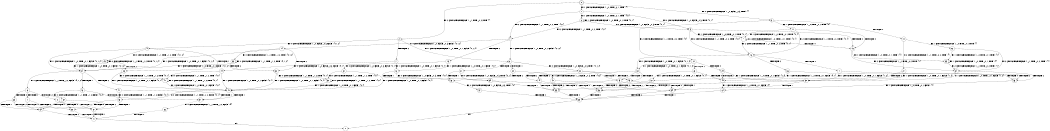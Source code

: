digraph BCG {
size = "7, 10.5";
center = TRUE;
node [shape = circle];
0 [peripheries = 2];
0 -> 1 [label = "EX !1 !ATOMIC_EXCH_BRANCH (1, +0, TRUE, +0, 1, TRUE) !{}"];
0 -> 2 [label = "EX !2 !ATOMIC_EXCH_BRANCH (1, +1, TRUE, +0, 2, TRUE) !{}"];
0 -> 3 [label = "EX !0 !ATOMIC_EXCH_BRANCH (1, +0, FALSE, +0, 3, TRUE) !{}"];
1 -> 4 [label = "EX !2 !ATOMIC_EXCH_BRANCH (1, +1, TRUE, +0, 2, TRUE) !{0, 1}"];
1 -> 5 [label = "EX !0 !ATOMIC_EXCH_BRANCH (1, +0, FALSE, +0, 3, TRUE) !{0, 1}"];
1 -> 6 [label = "EX !1 !ATOMIC_EXCH_BRANCH (1, +0, TRUE, +0, 1, TRUE) !{0, 1}"];
2 -> 7 [label = "TERMINATE !2"];
2 -> 8 [label = "EX !1 !ATOMIC_EXCH_BRANCH (1, +0, TRUE, +0, 1, FALSE) !{0, 1, 2}"];
2 -> 9 [label = "EX !0 !ATOMIC_EXCH_BRANCH (1, +0, FALSE, +0, 3, FALSE) !{0, 1, 2}"];
3 -> 10 [label = "TERMINATE !0"];
3 -> 11 [label = "EX !1 !ATOMIC_EXCH_BRANCH (1, +0, TRUE, +0, 1, TRUE) !{0}"];
3 -> 12 [label = "EX !2 !ATOMIC_EXCH_BRANCH (1, +1, TRUE, +0, 2, TRUE) !{0}"];
4 -> 13 [label = "TERMINATE !2"];
4 -> 14 [label = "EX !0 !ATOMIC_EXCH_BRANCH (1, +0, FALSE, +0, 3, FALSE) !{0, 1, 2}"];
4 -> 8 [label = "EX !1 !ATOMIC_EXCH_BRANCH (1, +0, TRUE, +0, 1, FALSE) !{0, 1, 2}"];
5 -> 15 [label = "TERMINATE !0"];
5 -> 16 [label = "EX !2 !ATOMIC_EXCH_BRANCH (1, +1, TRUE, +0, 2, TRUE) !{0, 1}"];
5 -> 17 [label = "EX !1 !ATOMIC_EXCH_BRANCH (1, +0, TRUE, +0, 1, TRUE) !{0, 1}"];
6 -> 4 [label = "EX !2 !ATOMIC_EXCH_BRANCH (1, +1, TRUE, +0, 2, TRUE) !{0, 1}"];
6 -> 5 [label = "EX !0 !ATOMIC_EXCH_BRANCH (1, +0, FALSE, +0, 3, TRUE) !{0, 1}"];
6 -> 6 [label = "EX !1 !ATOMIC_EXCH_BRANCH (1, +0, TRUE, +0, 1, TRUE) !{0, 1}"];
7 -> 18 [label = "EX !1 !ATOMIC_EXCH_BRANCH (1, +0, TRUE, +0, 1, FALSE) !{0, 1}"];
7 -> 19 [label = "EX !0 !ATOMIC_EXCH_BRANCH (1, +0, FALSE, +0, 3, FALSE) !{0, 1}"];
8 -> 20 [label = "TERMINATE !1"];
8 -> 21 [label = "TERMINATE !2"];
8 -> 22 [label = "EX !0 !ATOMIC_EXCH_BRANCH (1, +0, FALSE, +0, 3, TRUE) !{0, 1, 2}"];
9 -> 23 [label = "TERMINATE !2"];
9 -> 24 [label = "EX !1 !ATOMIC_EXCH_BRANCH (1, +0, TRUE, +0, 1, FALSE) !{0, 1, 2}"];
9 -> 25 [label = "EX !0 !ATOMIC_EXCH_BRANCH (1, +1, TRUE, +1, 2, TRUE) !{0, 1, 2}"];
10 -> 26 [label = "EX !1 !ATOMIC_EXCH_BRANCH (1, +0, TRUE, +0, 1, TRUE) !{}"];
10 -> 27 [label = "EX !2 !ATOMIC_EXCH_BRANCH (1, +1, TRUE, +0, 2, TRUE) !{}"];
11 -> 15 [label = "TERMINATE !0"];
11 -> 16 [label = "EX !2 !ATOMIC_EXCH_BRANCH (1, +1, TRUE, +0, 2, TRUE) !{0, 1}"];
11 -> 17 [label = "EX !1 !ATOMIC_EXCH_BRANCH (1, +0, TRUE, +0, 1, TRUE) !{0, 1}"];
12 -> 28 [label = "TERMINATE !2"];
12 -> 29 [label = "TERMINATE !0"];
12 -> 30 [label = "EX !1 !ATOMIC_EXCH_BRANCH (1, +0, TRUE, +0, 1, FALSE) !{0, 1, 2}"];
13 -> 31 [label = "EX !0 !ATOMIC_EXCH_BRANCH (1, +0, FALSE, +0, 3, FALSE) !{0, 1}"];
13 -> 18 [label = "EX !1 !ATOMIC_EXCH_BRANCH (1, +0, TRUE, +0, 1, FALSE) !{0, 1}"];
14 -> 32 [label = "TERMINATE !2"];
14 -> 24 [label = "EX !1 !ATOMIC_EXCH_BRANCH (1, +0, TRUE, +0, 1, FALSE) !{0, 1, 2}"];
14 -> 33 [label = "EX !0 !ATOMIC_EXCH_BRANCH (1, +1, TRUE, +1, 2, TRUE) !{0, 1, 2}"];
15 -> 34 [label = "EX !2 !ATOMIC_EXCH_BRANCH (1, +1, TRUE, +0, 2, TRUE) !{1}"];
15 -> 35 [label = "EX !1 !ATOMIC_EXCH_BRANCH (1, +0, TRUE, +0, 1, TRUE) !{1}"];
16 -> 36 [label = "TERMINATE !2"];
16 -> 37 [label = "TERMINATE !0"];
16 -> 30 [label = "EX !1 !ATOMIC_EXCH_BRANCH (1, +0, TRUE, +0, 1, FALSE) !{0, 1, 2}"];
17 -> 15 [label = "TERMINATE !0"];
17 -> 16 [label = "EX !2 !ATOMIC_EXCH_BRANCH (1, +1, TRUE, +0, 2, TRUE) !{0, 1}"];
17 -> 17 [label = "EX !1 !ATOMIC_EXCH_BRANCH (1, +0, TRUE, +0, 1, TRUE) !{0, 1}"];
18 -> 38 [label = "TERMINATE !1"];
18 -> 39 [label = "EX !0 !ATOMIC_EXCH_BRANCH (1, +0, FALSE, +0, 3, TRUE) !{0, 1}"];
19 -> 40 [label = "EX !1 !ATOMIC_EXCH_BRANCH (1, +0, TRUE, +0, 1, FALSE) !{0, 1}"];
19 -> 41 [label = "EX !0 !ATOMIC_EXCH_BRANCH (1, +1, TRUE, +1, 2, TRUE) !{0, 1}"];
20 -> 38 [label = "TERMINATE !2"];
20 -> 42 [label = "EX !0 !ATOMIC_EXCH_BRANCH (1, +0, FALSE, +0, 3, TRUE) !{0, 2}"];
21 -> 38 [label = "TERMINATE !1"];
21 -> 39 [label = "EX !0 !ATOMIC_EXCH_BRANCH (1, +0, FALSE, +0, 3, TRUE) !{0, 1}"];
22 -> 43 [label = "TERMINATE !1"];
22 -> 44 [label = "TERMINATE !2"];
22 -> 45 [label = "TERMINATE !0"];
23 -> 40 [label = "EX !1 !ATOMIC_EXCH_BRANCH (1, +0, TRUE, +0, 1, FALSE) !{0, 1}"];
23 -> 41 [label = "EX !0 !ATOMIC_EXCH_BRANCH (1, +1, TRUE, +1, 2, TRUE) !{0, 1}"];
24 -> 46 [label = "TERMINATE !1"];
24 -> 47 [label = "TERMINATE !2"];
24 -> 48 [label = "EX !0 !ATOMIC_EXCH_BRANCH (1, +1, TRUE, +1, 2, FALSE) !{0, 1, 2}"];
25 -> 23 [label = "TERMINATE !2"];
25 -> 24 [label = "EX !1 !ATOMIC_EXCH_BRANCH (1, +0, TRUE, +0, 1, FALSE) !{0, 1, 2}"];
25 -> 25 [label = "EX !0 !ATOMIC_EXCH_BRANCH (1, +1, TRUE, +1, 2, TRUE) !{0, 1, 2}"];
26 -> 34 [label = "EX !2 !ATOMIC_EXCH_BRANCH (1, +1, TRUE, +0, 2, TRUE) !{1}"];
26 -> 35 [label = "EX !1 !ATOMIC_EXCH_BRANCH (1, +0, TRUE, +0, 1, TRUE) !{1}"];
27 -> 49 [label = "TERMINATE !2"];
27 -> 50 [label = "EX !1 !ATOMIC_EXCH_BRANCH (1, +0, TRUE, +0, 1, FALSE) !{1, 2}"];
28 -> 49 [label = "TERMINATE !0"];
28 -> 51 [label = "EX !1 !ATOMIC_EXCH_BRANCH (1, +0, TRUE, +0, 1, FALSE) !{0, 1}"];
29 -> 49 [label = "TERMINATE !2"];
29 -> 50 [label = "EX !1 !ATOMIC_EXCH_BRANCH (1, +0, TRUE, +0, 1, FALSE) !{1, 2}"];
30 -> 43 [label = "TERMINATE !1"];
30 -> 44 [label = "TERMINATE !2"];
30 -> 45 [label = "TERMINATE !0"];
31 -> 40 [label = "EX !1 !ATOMIC_EXCH_BRANCH (1, +0, TRUE, +0, 1, FALSE) !{0, 1}"];
31 -> 52 [label = "EX !0 !ATOMIC_EXCH_BRANCH (1, +1, TRUE, +1, 2, TRUE) !{0, 1}"];
32 -> 40 [label = "EX !1 !ATOMIC_EXCH_BRANCH (1, +0, TRUE, +0, 1, FALSE) !{0, 1}"];
32 -> 52 [label = "EX !0 !ATOMIC_EXCH_BRANCH (1, +1, TRUE, +1, 2, TRUE) !{0, 1}"];
33 -> 32 [label = "TERMINATE !2"];
33 -> 24 [label = "EX !1 !ATOMIC_EXCH_BRANCH (1, +0, TRUE, +0, 1, FALSE) !{0, 1, 2}"];
33 -> 33 [label = "EX !0 !ATOMIC_EXCH_BRANCH (1, +1, TRUE, +1, 2, TRUE) !{0, 1, 2}"];
34 -> 53 [label = "TERMINATE !2"];
34 -> 50 [label = "EX !1 !ATOMIC_EXCH_BRANCH (1, +0, TRUE, +0, 1, FALSE) !{1, 2}"];
35 -> 34 [label = "EX !2 !ATOMIC_EXCH_BRANCH (1, +1, TRUE, +0, 2, TRUE) !{1}"];
35 -> 35 [label = "EX !1 !ATOMIC_EXCH_BRANCH (1, +0, TRUE, +0, 1, TRUE) !{1}"];
36 -> 53 [label = "TERMINATE !0"];
36 -> 51 [label = "EX !1 !ATOMIC_EXCH_BRANCH (1, +0, TRUE, +0, 1, FALSE) !{0, 1}"];
37 -> 53 [label = "TERMINATE !2"];
37 -> 50 [label = "EX !1 !ATOMIC_EXCH_BRANCH (1, +0, TRUE, +0, 1, FALSE) !{1, 2}"];
38 -> 54 [label = "EX !0 !ATOMIC_EXCH_BRANCH (1, +0, FALSE, +0, 3, TRUE) !{0}"];
39 -> 55 [label = "TERMINATE !1"];
39 -> 56 [label = "TERMINATE !0"];
40 -> 57 [label = "TERMINATE !1"];
40 -> 58 [label = "EX !0 !ATOMIC_EXCH_BRANCH (1, +1, TRUE, +1, 2, FALSE) !{0, 1}"];
41 -> 40 [label = "EX !1 !ATOMIC_EXCH_BRANCH (1, +0, TRUE, +0, 1, FALSE) !{0, 1}"];
41 -> 41 [label = "EX !0 !ATOMIC_EXCH_BRANCH (1, +1, TRUE, +1, 2, TRUE) !{0, 1}"];
42 -> 55 [label = "TERMINATE !2"];
42 -> 59 [label = "TERMINATE !0"];
43 -> 55 [label = "TERMINATE !2"];
43 -> 59 [label = "TERMINATE !0"];
44 -> 55 [label = "TERMINATE !1"];
44 -> 56 [label = "TERMINATE !0"];
45 -> 59 [label = "TERMINATE !1"];
45 -> 56 [label = "TERMINATE !2"];
46 -> 57 [label = "TERMINATE !2"];
46 -> 60 [label = "EX !0 !ATOMIC_EXCH_BRANCH (1, +1, TRUE, +1, 2, FALSE) !{0, 2}"];
47 -> 57 [label = "TERMINATE !1"];
47 -> 58 [label = "EX !0 !ATOMIC_EXCH_BRANCH (1, +1, TRUE, +1, 2, FALSE) !{0, 1}"];
48 -> 61 [label = "TERMINATE !1"];
48 -> 62 [label = "TERMINATE !2"];
48 -> 63 [label = "TERMINATE !0"];
49 -> 64 [label = "EX !1 !ATOMIC_EXCH_BRANCH (1, +0, TRUE, +0, 1, FALSE) !{1}"];
50 -> 59 [label = "TERMINATE !1"];
50 -> 56 [label = "TERMINATE !2"];
51 -> 55 [label = "TERMINATE !1"];
51 -> 56 [label = "TERMINATE !0"];
52 -> 40 [label = "EX !1 !ATOMIC_EXCH_BRANCH (1, +0, TRUE, +0, 1, FALSE) !{0, 1}"];
52 -> 52 [label = "EX !0 !ATOMIC_EXCH_BRANCH (1, +1, TRUE, +1, 2, TRUE) !{0, 1}"];
53 -> 64 [label = "EX !1 !ATOMIC_EXCH_BRANCH (1, +0, TRUE, +0, 1, FALSE) !{1}"];
54 -> 65 [label = "TERMINATE !0"];
55 -> 65 [label = "TERMINATE !0"];
56 -> 65 [label = "TERMINATE !1"];
57 -> 66 [label = "EX !0 !ATOMIC_EXCH_BRANCH (1, +1, TRUE, +1, 2, FALSE) !{0}"];
58 -> 67 [label = "TERMINATE !1"];
58 -> 68 [label = "TERMINATE !0"];
59 -> 65 [label = "TERMINATE !2"];
60 -> 67 [label = "TERMINATE !2"];
60 -> 69 [label = "TERMINATE !0"];
61 -> 67 [label = "TERMINATE !2"];
61 -> 69 [label = "TERMINATE !0"];
62 -> 67 [label = "TERMINATE !1"];
62 -> 68 [label = "TERMINATE !0"];
63 -> 69 [label = "TERMINATE !1"];
63 -> 68 [label = "TERMINATE !2"];
64 -> 65 [label = "TERMINATE !1"];
65 -> 70 [label = "exit"];
66 -> 71 [label = "TERMINATE !0"];
67 -> 71 [label = "TERMINATE !0"];
68 -> 71 [label = "TERMINATE !1"];
69 -> 71 [label = "TERMINATE !2"];
71 -> 70 [label = "exit"];
}
